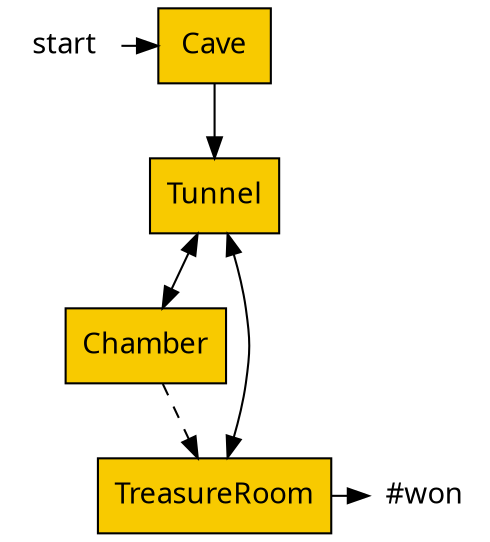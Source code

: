 digraph deadend {

  node [fontname=Avenir, shape=box, style=filled, fillcolor="#f8ca00"];

  { rank=same; start [shape=plaintext, style=none]; Cave }

  start -> Cave;
  Cave -> Tunnel;
  Tunnel -> Chamber [dir=both];
  Tunnel -> TreasureRoom [dir=both];
  TreasureRoom -> won;
  Chamber -> TreasureRoom [style=dashed];

  { rank=same; TreasureRoom; won [shape=plaintext, style=none, label="#won"]; }

}
